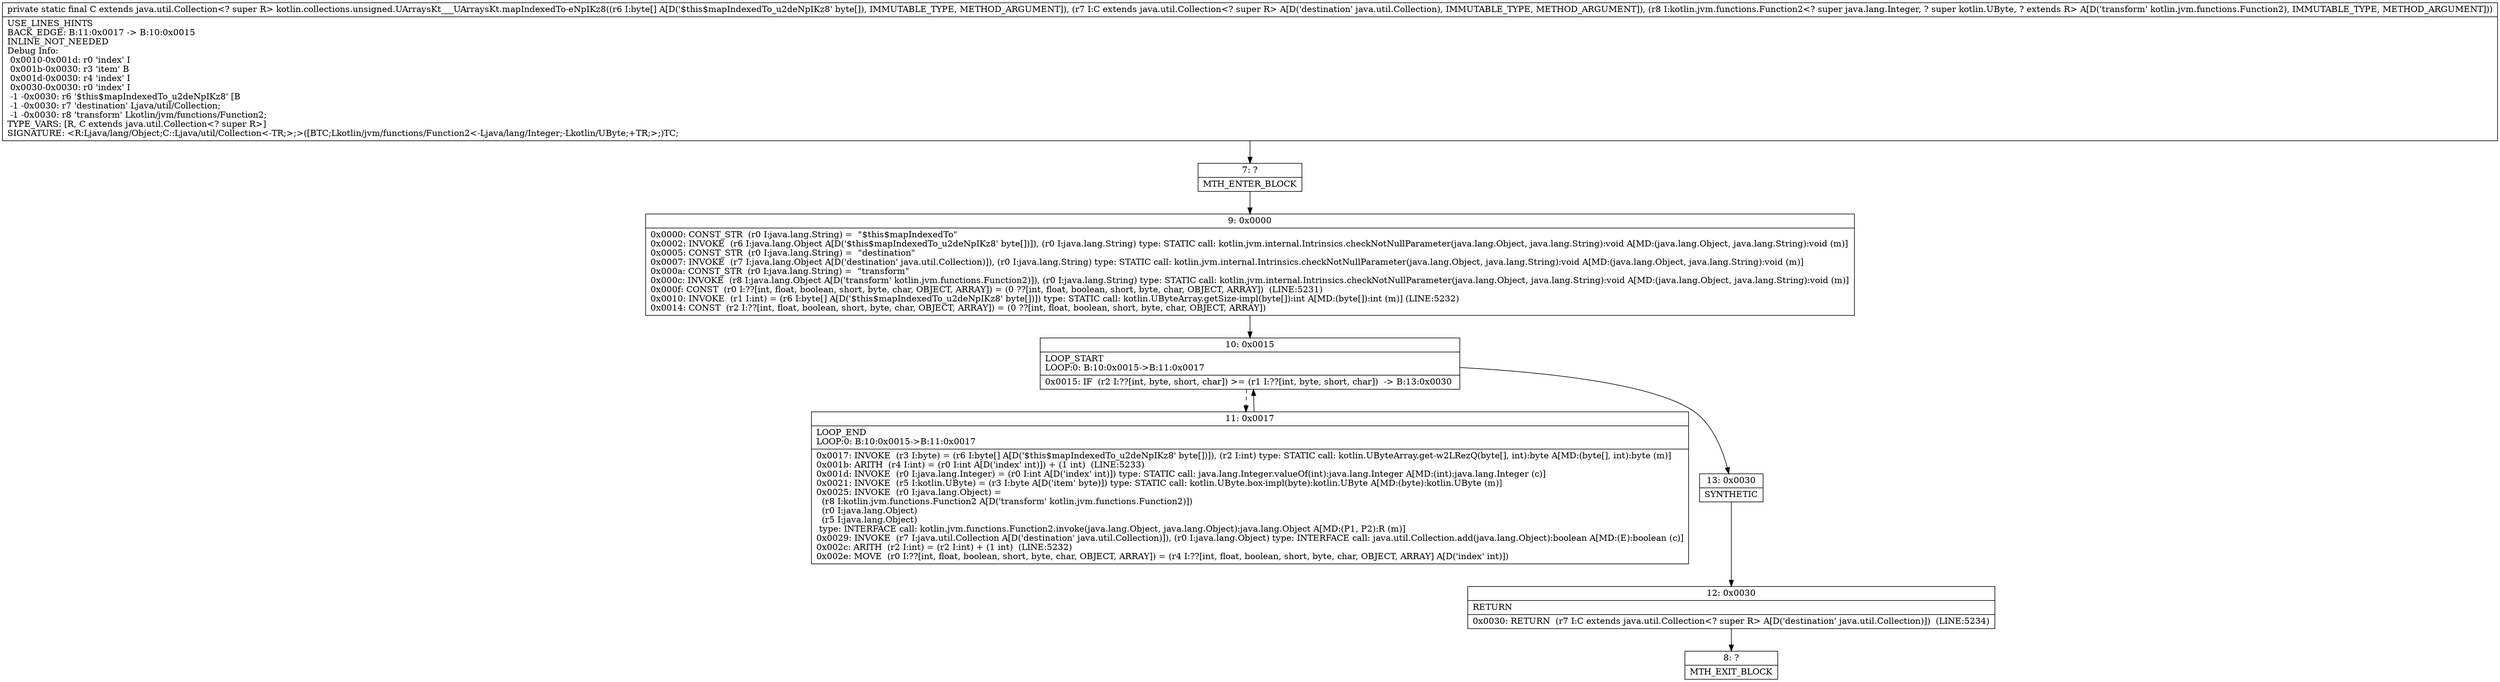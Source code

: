 digraph "CFG forkotlin.collections.unsigned.UArraysKt___UArraysKt.mapIndexedTo\-eNpIKz8([BLjava\/util\/Collection;Lkotlin\/jvm\/functions\/Function2;)Ljava\/util\/Collection;" {
Node_7 [shape=record,label="{7\:\ ?|MTH_ENTER_BLOCK\l}"];
Node_9 [shape=record,label="{9\:\ 0x0000|0x0000: CONST_STR  (r0 I:java.lang.String) =  \"$this$mapIndexedTo\" \l0x0002: INVOKE  (r6 I:java.lang.Object A[D('$this$mapIndexedTo_u2deNpIKz8' byte[])]), (r0 I:java.lang.String) type: STATIC call: kotlin.jvm.internal.Intrinsics.checkNotNullParameter(java.lang.Object, java.lang.String):void A[MD:(java.lang.Object, java.lang.String):void (m)]\l0x0005: CONST_STR  (r0 I:java.lang.String) =  \"destination\" \l0x0007: INVOKE  (r7 I:java.lang.Object A[D('destination' java.util.Collection)]), (r0 I:java.lang.String) type: STATIC call: kotlin.jvm.internal.Intrinsics.checkNotNullParameter(java.lang.Object, java.lang.String):void A[MD:(java.lang.Object, java.lang.String):void (m)]\l0x000a: CONST_STR  (r0 I:java.lang.String) =  \"transform\" \l0x000c: INVOKE  (r8 I:java.lang.Object A[D('transform' kotlin.jvm.functions.Function2)]), (r0 I:java.lang.String) type: STATIC call: kotlin.jvm.internal.Intrinsics.checkNotNullParameter(java.lang.Object, java.lang.String):void A[MD:(java.lang.Object, java.lang.String):void (m)]\l0x000f: CONST  (r0 I:??[int, float, boolean, short, byte, char, OBJECT, ARRAY]) = (0 ??[int, float, boolean, short, byte, char, OBJECT, ARRAY])  (LINE:5231)\l0x0010: INVOKE  (r1 I:int) = (r6 I:byte[] A[D('$this$mapIndexedTo_u2deNpIKz8' byte[])]) type: STATIC call: kotlin.UByteArray.getSize\-impl(byte[]):int A[MD:(byte[]):int (m)] (LINE:5232)\l0x0014: CONST  (r2 I:??[int, float, boolean, short, byte, char, OBJECT, ARRAY]) = (0 ??[int, float, boolean, short, byte, char, OBJECT, ARRAY]) \l}"];
Node_10 [shape=record,label="{10\:\ 0x0015|LOOP_START\lLOOP:0: B:10:0x0015\-\>B:11:0x0017\l|0x0015: IF  (r2 I:??[int, byte, short, char]) \>= (r1 I:??[int, byte, short, char])  \-\> B:13:0x0030 \l}"];
Node_11 [shape=record,label="{11\:\ 0x0017|LOOP_END\lLOOP:0: B:10:0x0015\-\>B:11:0x0017\l|0x0017: INVOKE  (r3 I:byte) = (r6 I:byte[] A[D('$this$mapIndexedTo_u2deNpIKz8' byte[])]), (r2 I:int) type: STATIC call: kotlin.UByteArray.get\-w2LRezQ(byte[], int):byte A[MD:(byte[], int):byte (m)]\l0x001b: ARITH  (r4 I:int) = (r0 I:int A[D('index' int)]) + (1 int)  (LINE:5233)\l0x001d: INVOKE  (r0 I:java.lang.Integer) = (r0 I:int A[D('index' int)]) type: STATIC call: java.lang.Integer.valueOf(int):java.lang.Integer A[MD:(int):java.lang.Integer (c)]\l0x0021: INVOKE  (r5 I:kotlin.UByte) = (r3 I:byte A[D('item' byte)]) type: STATIC call: kotlin.UByte.box\-impl(byte):kotlin.UByte A[MD:(byte):kotlin.UByte (m)]\l0x0025: INVOKE  (r0 I:java.lang.Object) = \l  (r8 I:kotlin.jvm.functions.Function2 A[D('transform' kotlin.jvm.functions.Function2)])\l  (r0 I:java.lang.Object)\l  (r5 I:java.lang.Object)\l type: INTERFACE call: kotlin.jvm.functions.Function2.invoke(java.lang.Object, java.lang.Object):java.lang.Object A[MD:(P1, P2):R (m)]\l0x0029: INVOKE  (r7 I:java.util.Collection A[D('destination' java.util.Collection)]), (r0 I:java.lang.Object) type: INTERFACE call: java.util.Collection.add(java.lang.Object):boolean A[MD:(E):boolean (c)]\l0x002c: ARITH  (r2 I:int) = (r2 I:int) + (1 int)  (LINE:5232)\l0x002e: MOVE  (r0 I:??[int, float, boolean, short, byte, char, OBJECT, ARRAY]) = (r4 I:??[int, float, boolean, short, byte, char, OBJECT, ARRAY] A[D('index' int)]) \l}"];
Node_13 [shape=record,label="{13\:\ 0x0030|SYNTHETIC\l}"];
Node_12 [shape=record,label="{12\:\ 0x0030|RETURN\l|0x0030: RETURN  (r7 I:C extends java.util.Collection\<? super R\> A[D('destination' java.util.Collection)])  (LINE:5234)\l}"];
Node_8 [shape=record,label="{8\:\ ?|MTH_EXIT_BLOCK\l}"];
MethodNode[shape=record,label="{private static final C extends java.util.Collection\<? super R\> kotlin.collections.unsigned.UArraysKt___UArraysKt.mapIndexedTo\-eNpIKz8((r6 I:byte[] A[D('$this$mapIndexedTo_u2deNpIKz8' byte[]), IMMUTABLE_TYPE, METHOD_ARGUMENT]), (r7 I:C extends java.util.Collection\<? super R\> A[D('destination' java.util.Collection), IMMUTABLE_TYPE, METHOD_ARGUMENT]), (r8 I:kotlin.jvm.functions.Function2\<? super java.lang.Integer, ? super kotlin.UByte, ? extends R\> A[D('transform' kotlin.jvm.functions.Function2), IMMUTABLE_TYPE, METHOD_ARGUMENT]))  | USE_LINES_HINTS\lBACK_EDGE: B:11:0x0017 \-\> B:10:0x0015\lINLINE_NOT_NEEDED\lDebug Info:\l  0x0010\-0x001d: r0 'index' I\l  0x001b\-0x0030: r3 'item' B\l  0x001d\-0x0030: r4 'index' I\l  0x0030\-0x0030: r0 'index' I\l  \-1 \-0x0030: r6 '$this$mapIndexedTo_u2deNpIKz8' [B\l  \-1 \-0x0030: r7 'destination' Ljava\/util\/Collection;\l  \-1 \-0x0030: r8 'transform' Lkotlin\/jvm\/functions\/Function2;\lTYPE_VARS: [R, C extends java.util.Collection\<? super R\>]\lSIGNATURE: \<R:Ljava\/lang\/Object;C::Ljava\/util\/Collection\<\-TR;\>;\>([BTC;Lkotlin\/jvm\/functions\/Function2\<\-Ljava\/lang\/Integer;\-Lkotlin\/UByte;+TR;\>;)TC;\l}"];
MethodNode -> Node_7;Node_7 -> Node_9;
Node_9 -> Node_10;
Node_10 -> Node_11[style=dashed];
Node_10 -> Node_13;
Node_11 -> Node_10;
Node_13 -> Node_12;
Node_12 -> Node_8;
}

